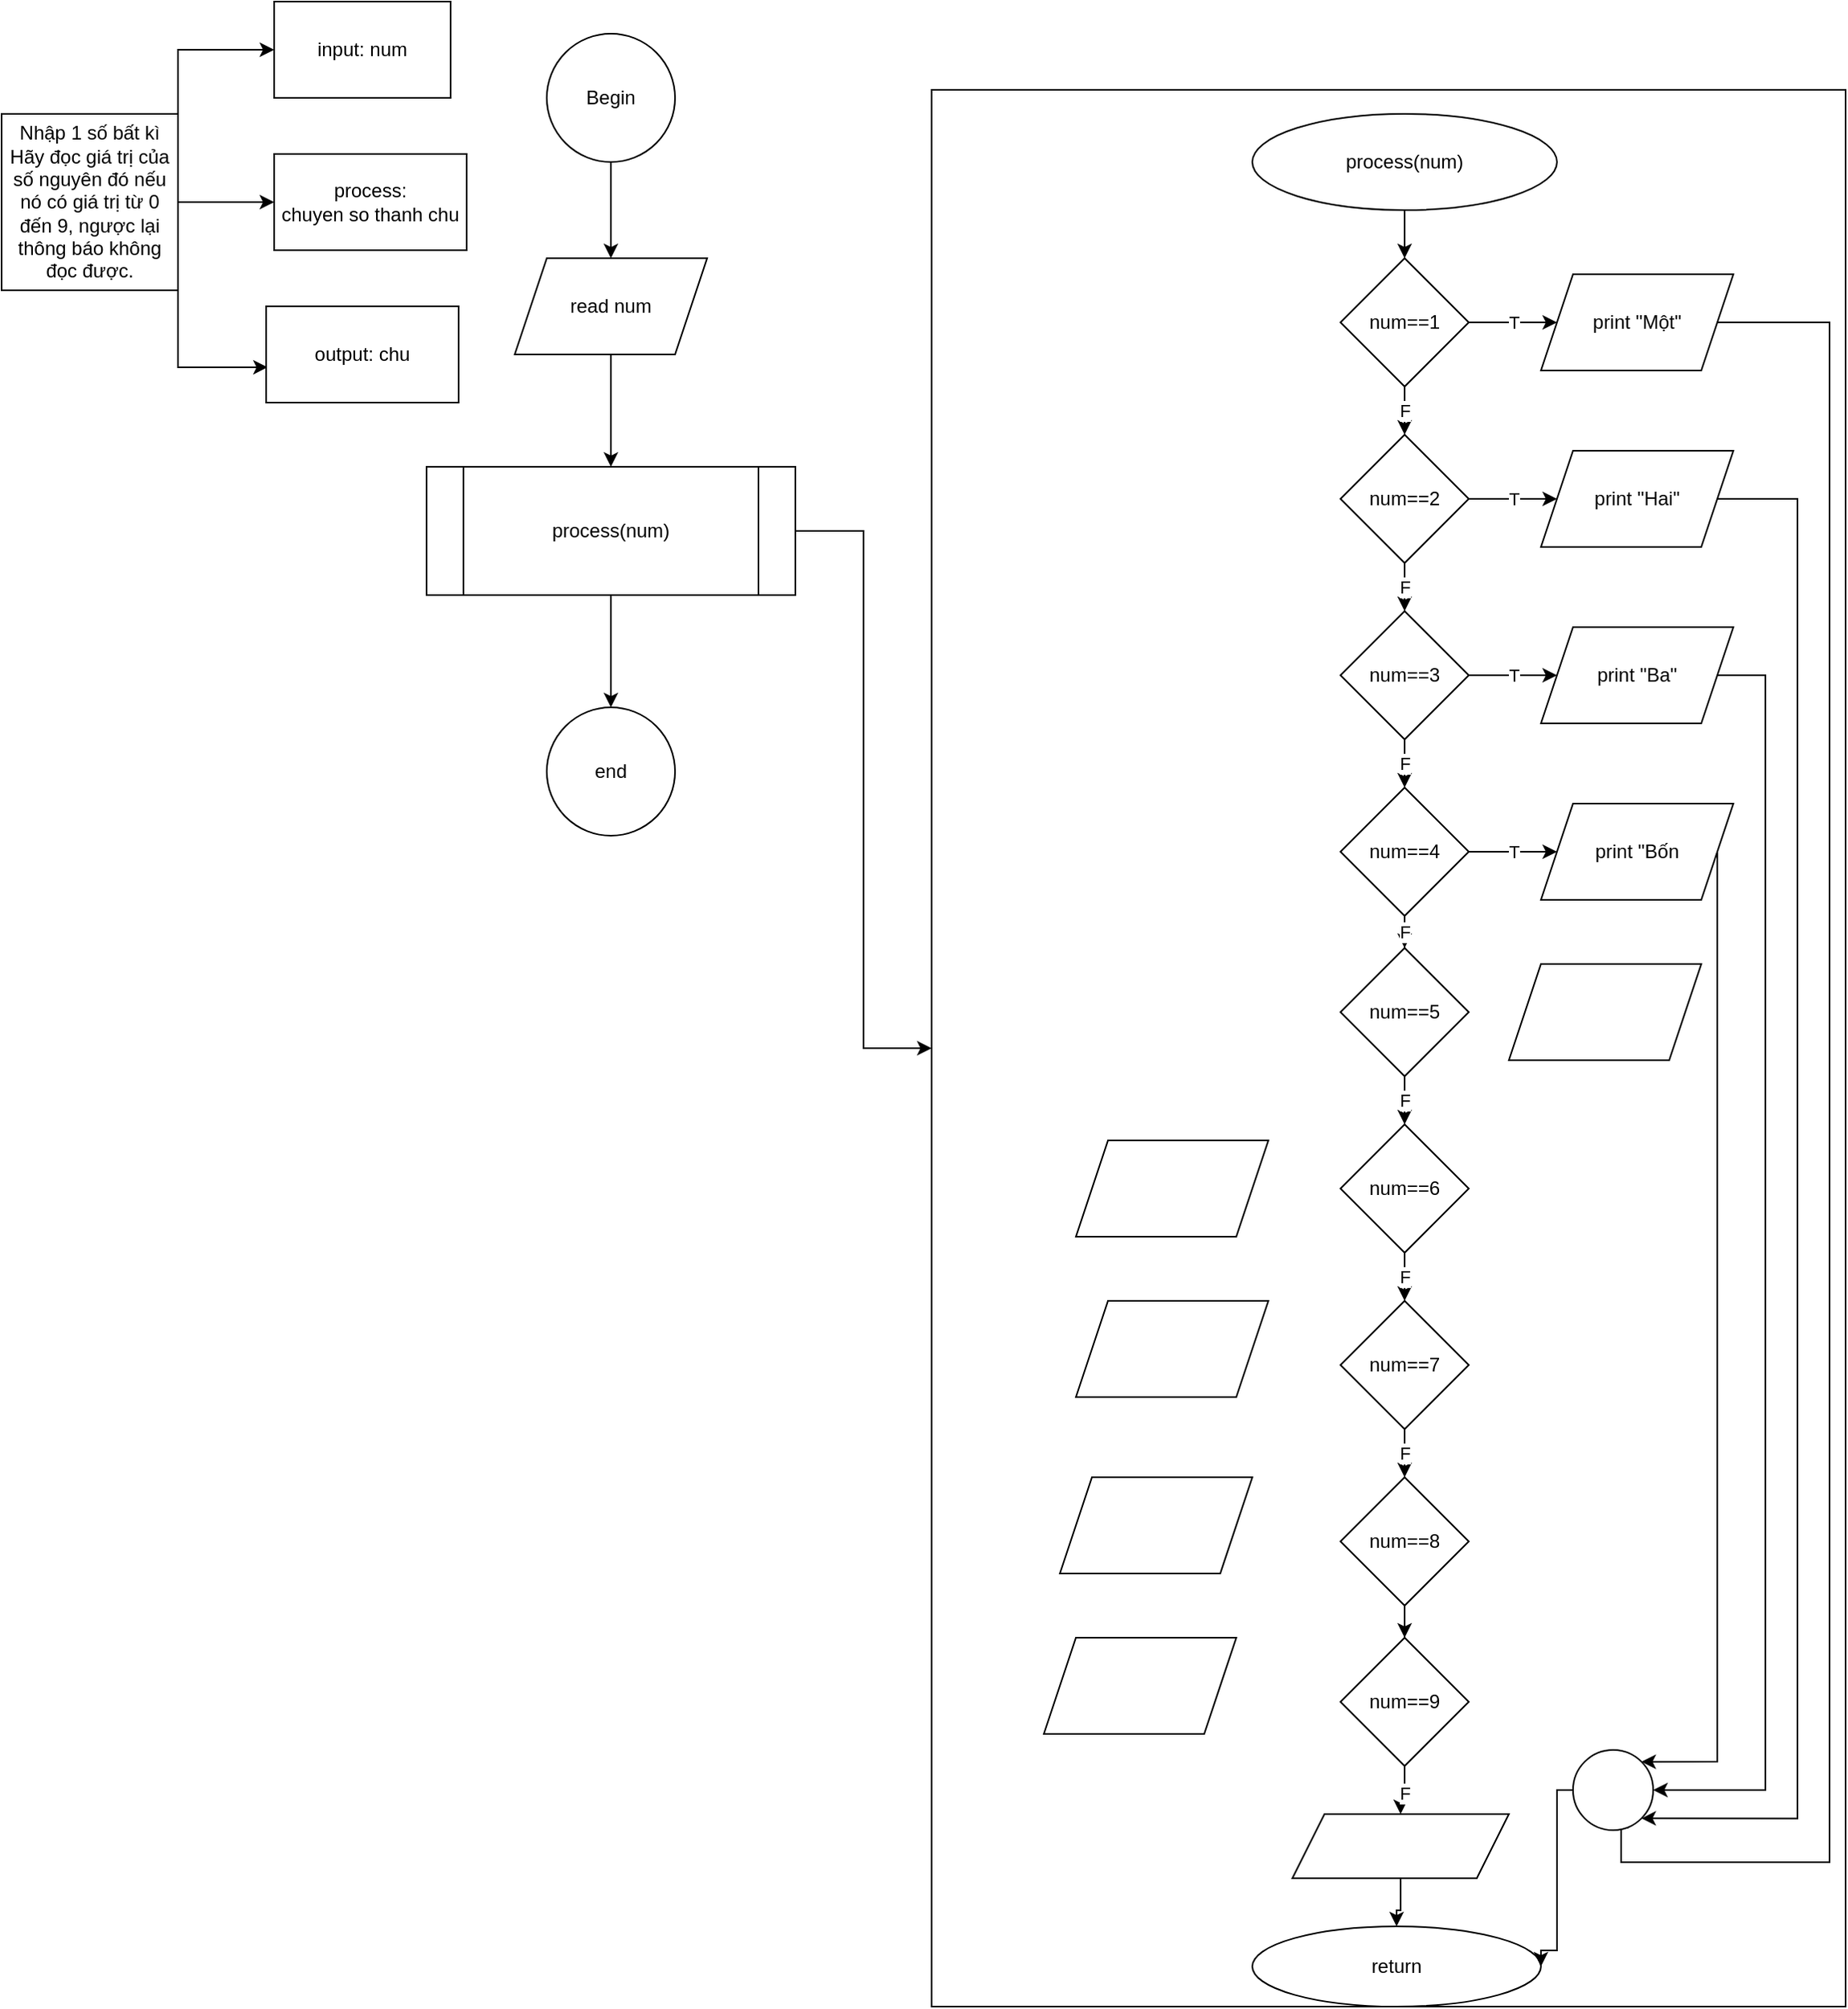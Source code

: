 <mxfile version="21.1.2" type="device">
  <diagram name="Page-1" id="lH0raCrpAk4Ikr6hAGnO">
    <mxGraphModel dx="1179" dy="571" grid="1" gridSize="10" guides="1" tooltips="1" connect="1" arrows="1" fold="1" page="1" pageScale="1" pageWidth="850" pageHeight="1100" math="0" shadow="0">
      <root>
        <mxCell id="0" />
        <mxCell id="1" parent="0" />
        <mxCell id="sr0IAIGd1PWn5QzDEMZJ-6" style="edgeStyle=orthogonalEdgeStyle;rounded=0;orthogonalLoop=1;jettySize=auto;html=1;" parent="1" source="sr0IAIGd1PWn5QzDEMZJ-2" target="sr0IAIGd1PWn5QzDEMZJ-5" edge="1">
          <mxGeometry relative="1" as="geometry" />
        </mxCell>
        <mxCell id="sr0IAIGd1PWn5QzDEMZJ-2" value="Begin" style="ellipse;whiteSpace=wrap;html=1;aspect=fixed;" parent="1" vertex="1">
          <mxGeometry x="370" y="30" width="80" height="80" as="geometry" />
        </mxCell>
        <mxCell id="sr0IAIGd1PWn5QzDEMZJ-3" value="end" style="ellipse;whiteSpace=wrap;html=1;aspect=fixed;" parent="1" vertex="1">
          <mxGeometry x="370" y="450" width="80" height="80" as="geometry" />
        </mxCell>
        <mxCell id="sr0IAIGd1PWn5QzDEMZJ-7" style="edgeStyle=orthogonalEdgeStyle;rounded=0;orthogonalLoop=1;jettySize=auto;html=1;entryX=0.5;entryY=0;entryDx=0;entryDy=0;" parent="1" source="sr0IAIGd1PWn5QzDEMZJ-5" target="Bd2AANA1cdy4y1jRVgbY-1" edge="1">
          <mxGeometry relative="1" as="geometry">
            <mxPoint x="410" y="290" as="targetPoint" />
          </mxGeometry>
        </mxCell>
        <mxCell id="sr0IAIGd1PWn5QzDEMZJ-5" value="read num" style="shape=parallelogram;perimeter=parallelogramPerimeter;whiteSpace=wrap;html=1;fixedSize=1;" parent="1" vertex="1">
          <mxGeometry x="350" y="170" width="120" height="60" as="geometry" />
        </mxCell>
        <mxCell id="sr0IAIGd1PWn5QzDEMZJ-51" style="edgeStyle=orthogonalEdgeStyle;rounded=0;orthogonalLoop=1;jettySize=auto;html=1;exitX=1;exitY=0;exitDx=0;exitDy=0;entryX=0;entryY=0.5;entryDx=0;entryDy=0;" parent="1" source="sr0IAIGd1PWn5QzDEMZJ-21" target="sr0IAIGd1PWn5QzDEMZJ-52" edge="1">
          <mxGeometry relative="1" as="geometry">
            <mxPoint x="200" y="60" as="targetPoint" />
            <Array as="points">
              <mxPoint x="140" y="40" />
            </Array>
          </mxGeometry>
        </mxCell>
        <mxCell id="sr0IAIGd1PWn5QzDEMZJ-54" style="edgeStyle=orthogonalEdgeStyle;rounded=0;orthogonalLoop=1;jettySize=auto;html=1;entryX=0.008;entryY=0.633;entryDx=0;entryDy=0;entryPerimeter=0;" parent="1" source="sr0IAIGd1PWn5QzDEMZJ-21" target="sr0IAIGd1PWn5QzDEMZJ-53" edge="1">
          <mxGeometry relative="1" as="geometry">
            <Array as="points">
              <mxPoint x="140" y="238" />
            </Array>
          </mxGeometry>
        </mxCell>
        <mxCell id="sr0IAIGd1PWn5QzDEMZJ-56" style="edgeStyle=orthogonalEdgeStyle;rounded=0;orthogonalLoop=1;jettySize=auto;html=1;" parent="1" source="sr0IAIGd1PWn5QzDEMZJ-21" target="sr0IAIGd1PWn5QzDEMZJ-55" edge="1">
          <mxGeometry relative="1" as="geometry" />
        </mxCell>
        <mxCell id="sr0IAIGd1PWn5QzDEMZJ-21" value="&lt;div&gt;Nhập 1 số bất kì&lt;/div&gt;&lt;div&gt;Hãy đọc giá trị của số nguyên đó nếu nó có giá trị từ 0 đến 9, ngược lại thông báo không đọc được.&lt;/div&gt;" style="whiteSpace=wrap;html=1;aspect=fixed;" parent="1" vertex="1">
          <mxGeometry x="30" y="80" width="110" height="110" as="geometry" />
        </mxCell>
        <mxCell id="sr0IAIGd1PWn5QzDEMZJ-48" style="edgeStyle=orthogonalEdgeStyle;rounded=0;orthogonalLoop=1;jettySize=auto;html=1;exitX=0.5;exitY=1;exitDx=0;exitDy=0;" parent="1" edge="1">
          <mxGeometry relative="1" as="geometry">
            <mxPoint x="410" y="820" as="sourcePoint" />
            <mxPoint x="410" y="820" as="targetPoint" />
          </mxGeometry>
        </mxCell>
        <mxCell id="sr0IAIGd1PWn5QzDEMZJ-52" value="input: num" style="rounded=0;whiteSpace=wrap;html=1;" parent="1" vertex="1">
          <mxGeometry x="200" y="10" width="110" height="60" as="geometry" />
        </mxCell>
        <mxCell id="sr0IAIGd1PWn5QzDEMZJ-53" value="output: chu" style="rounded=0;whiteSpace=wrap;html=1;" parent="1" vertex="1">
          <mxGeometry x="195" y="200" width="120" height="60" as="geometry" />
        </mxCell>
        <mxCell id="sr0IAIGd1PWn5QzDEMZJ-55" value="process:&lt;br&gt;chuyen so thanh chu" style="rounded=0;whiteSpace=wrap;html=1;" parent="1" vertex="1">
          <mxGeometry x="200" y="105" width="120" height="60" as="geometry" />
        </mxCell>
        <mxCell id="Bd2AANA1cdy4y1jRVgbY-5" value="" style="edgeStyle=orthogonalEdgeStyle;rounded=0;orthogonalLoop=1;jettySize=auto;html=1;" edge="1" parent="1" source="Bd2AANA1cdy4y1jRVgbY-1" target="Bd2AANA1cdy4y1jRVgbY-4">
          <mxGeometry relative="1" as="geometry" />
        </mxCell>
        <mxCell id="Bd2AANA1cdy4y1jRVgbY-11" style="edgeStyle=orthogonalEdgeStyle;rounded=0;orthogonalLoop=1;jettySize=auto;html=1;" edge="1" parent="1" source="Bd2AANA1cdy4y1jRVgbY-1" target="sr0IAIGd1PWn5QzDEMZJ-3">
          <mxGeometry relative="1" as="geometry" />
        </mxCell>
        <mxCell id="Bd2AANA1cdy4y1jRVgbY-1" value="process(num)" style="shape=process;whiteSpace=wrap;html=1;backgroundOutline=1;" vertex="1" parent="1">
          <mxGeometry x="295" y="300" width="230" height="80" as="geometry" />
        </mxCell>
        <mxCell id="Bd2AANA1cdy4y1jRVgbY-4" value="" style="whiteSpace=wrap;html=1;" vertex="1" parent="1">
          <mxGeometry x="610" y="65" width="570" height="1195" as="geometry" />
        </mxCell>
        <mxCell id="Bd2AANA1cdy4y1jRVgbY-14" value="" style="edgeStyle=orthogonalEdgeStyle;rounded=0;orthogonalLoop=1;jettySize=auto;html=1;" edge="1" parent="1" source="Bd2AANA1cdy4y1jRVgbY-6" target="Bd2AANA1cdy4y1jRVgbY-13">
          <mxGeometry relative="1" as="geometry" />
        </mxCell>
        <mxCell id="Bd2AANA1cdy4y1jRVgbY-6" value="process(num)" style="ellipse;whiteSpace=wrap;html=1;" vertex="1" parent="1">
          <mxGeometry x="810" y="80" width="190" height="60" as="geometry" />
        </mxCell>
        <mxCell id="Bd2AANA1cdy4y1jRVgbY-7" value="return" style="ellipse;whiteSpace=wrap;html=1;" vertex="1" parent="1">
          <mxGeometry x="810" y="1210" width="180" height="50" as="geometry" />
        </mxCell>
        <mxCell id="Bd2AANA1cdy4y1jRVgbY-16" value="T" style="edgeStyle=orthogonalEdgeStyle;rounded=0;orthogonalLoop=1;jettySize=auto;html=1;" edge="1" parent="1" source="Bd2AANA1cdy4y1jRVgbY-13" target="Bd2AANA1cdy4y1jRVgbY-15">
          <mxGeometry relative="1" as="geometry" />
        </mxCell>
        <mxCell id="Bd2AANA1cdy4y1jRVgbY-20" value="F" style="edgeStyle=orthogonalEdgeStyle;rounded=0;orthogonalLoop=1;jettySize=auto;html=1;" edge="1" parent="1" source="Bd2AANA1cdy4y1jRVgbY-13" target="Bd2AANA1cdy4y1jRVgbY-19">
          <mxGeometry relative="1" as="geometry" />
        </mxCell>
        <mxCell id="Bd2AANA1cdy4y1jRVgbY-13" value="num==1" style="rhombus;whiteSpace=wrap;html=1;" vertex="1" parent="1">
          <mxGeometry x="865" y="170" width="80" height="80" as="geometry" />
        </mxCell>
        <mxCell id="Bd2AANA1cdy4y1jRVgbY-40" style="edgeStyle=orthogonalEdgeStyle;rounded=0;orthogonalLoop=1;jettySize=auto;html=1;entryX=0.6;entryY=0.8;entryDx=0;entryDy=0;entryPerimeter=0;" edge="1" parent="1" source="Bd2AANA1cdy4y1jRVgbY-15" target="Bd2AANA1cdy4y1jRVgbY-50">
          <mxGeometry relative="1" as="geometry">
            <Array as="points">
              <mxPoint x="1170" y="210" />
              <mxPoint x="1170" y="1170" />
              <mxPoint x="1040" y="1170" />
            </Array>
          </mxGeometry>
        </mxCell>
        <mxCell id="Bd2AANA1cdy4y1jRVgbY-15" value="print &quot;Một&quot;" style="shape=parallelogram;perimeter=parallelogramPerimeter;whiteSpace=wrap;html=1;fixedSize=1;" vertex="1" parent="1">
          <mxGeometry x="990" y="180" width="120" height="60" as="geometry" />
        </mxCell>
        <mxCell id="Bd2AANA1cdy4y1jRVgbY-23" value="F" style="edgeStyle=orthogonalEdgeStyle;rounded=0;orthogonalLoop=1;jettySize=auto;html=1;" edge="1" parent="1" source="Bd2AANA1cdy4y1jRVgbY-19" target="Bd2AANA1cdy4y1jRVgbY-22">
          <mxGeometry relative="1" as="geometry" />
        </mxCell>
        <mxCell id="Bd2AANA1cdy4y1jRVgbY-30" value="T" style="edgeStyle=orthogonalEdgeStyle;rounded=0;orthogonalLoop=1;jettySize=auto;html=1;entryX=0;entryY=0.5;entryDx=0;entryDy=0;" edge="1" parent="1" source="Bd2AANA1cdy4y1jRVgbY-19" target="Bd2AANA1cdy4y1jRVgbY-29">
          <mxGeometry relative="1" as="geometry" />
        </mxCell>
        <mxCell id="Bd2AANA1cdy4y1jRVgbY-19" value="num==2" style="rhombus;whiteSpace=wrap;html=1;" vertex="1" parent="1">
          <mxGeometry x="865" y="280" width="80" height="80" as="geometry" />
        </mxCell>
        <mxCell id="Bd2AANA1cdy4y1jRVgbY-25" value="F" style="edgeStyle=orthogonalEdgeStyle;rounded=0;orthogonalLoop=1;jettySize=auto;html=1;" edge="1" parent="1" source="Bd2AANA1cdy4y1jRVgbY-22" target="Bd2AANA1cdy4y1jRVgbY-24">
          <mxGeometry relative="1" as="geometry" />
        </mxCell>
        <mxCell id="Bd2AANA1cdy4y1jRVgbY-34" value="T" style="edgeStyle=orthogonalEdgeStyle;rounded=0;orthogonalLoop=1;jettySize=auto;html=1;" edge="1" parent="1" source="Bd2AANA1cdy4y1jRVgbY-22" target="Bd2AANA1cdy4y1jRVgbY-32">
          <mxGeometry relative="1" as="geometry" />
        </mxCell>
        <mxCell id="Bd2AANA1cdy4y1jRVgbY-22" value="num==3" style="rhombus;whiteSpace=wrap;html=1;" vertex="1" parent="1">
          <mxGeometry x="865" y="390" width="80" height="80" as="geometry" />
        </mxCell>
        <mxCell id="Bd2AANA1cdy4y1jRVgbY-35" value="T" style="edgeStyle=orthogonalEdgeStyle;rounded=0;orthogonalLoop=1;jettySize=auto;html=1;" edge="1" parent="1" source="Bd2AANA1cdy4y1jRVgbY-24" target="Bd2AANA1cdy4y1jRVgbY-33">
          <mxGeometry relative="1" as="geometry" />
        </mxCell>
        <mxCell id="Bd2AANA1cdy4y1jRVgbY-43" value="F" style="edgeStyle=orthogonalEdgeStyle;rounded=0;orthogonalLoop=1;jettySize=auto;html=1;" edge="1" parent="1" source="Bd2AANA1cdy4y1jRVgbY-24" target="Bd2AANA1cdy4y1jRVgbY-42">
          <mxGeometry relative="1" as="geometry" />
        </mxCell>
        <mxCell id="Bd2AANA1cdy4y1jRVgbY-24" value="num==4" style="rhombus;whiteSpace=wrap;html=1;" vertex="1" parent="1">
          <mxGeometry x="865" y="500" width="80" height="80" as="geometry" />
        </mxCell>
        <mxCell id="Bd2AANA1cdy4y1jRVgbY-36" style="edgeStyle=orthogonalEdgeStyle;rounded=0;orthogonalLoop=1;jettySize=auto;html=1;entryX=1;entryY=1;entryDx=0;entryDy=0;" edge="1" parent="1" source="Bd2AANA1cdy4y1jRVgbY-29" target="Bd2AANA1cdy4y1jRVgbY-50">
          <mxGeometry relative="1" as="geometry">
            <Array as="points">
              <mxPoint x="1150" y="320" />
              <mxPoint x="1150" y="1143" />
            </Array>
          </mxGeometry>
        </mxCell>
        <mxCell id="Bd2AANA1cdy4y1jRVgbY-29" value="print &quot;Hai&quot;" style="shape=parallelogram;perimeter=parallelogramPerimeter;whiteSpace=wrap;html=1;fixedSize=1;" vertex="1" parent="1">
          <mxGeometry x="990" y="290" width="120" height="60" as="geometry" />
        </mxCell>
        <mxCell id="Bd2AANA1cdy4y1jRVgbY-37" style="edgeStyle=orthogonalEdgeStyle;rounded=0;orthogonalLoop=1;jettySize=auto;html=1;entryX=1;entryY=0.5;entryDx=0;entryDy=0;" edge="1" parent="1" source="Bd2AANA1cdy4y1jRVgbY-32" target="Bd2AANA1cdy4y1jRVgbY-50">
          <mxGeometry relative="1" as="geometry">
            <mxPoint x="970" y="1190" as="targetPoint" />
            <Array as="points">
              <mxPoint x="1130" y="430" />
              <mxPoint x="1130" y="1125" />
            </Array>
          </mxGeometry>
        </mxCell>
        <mxCell id="Bd2AANA1cdy4y1jRVgbY-32" value="print &quot;Ba&quot;" style="shape=parallelogram;perimeter=parallelogramPerimeter;whiteSpace=wrap;html=1;fixedSize=1;" vertex="1" parent="1">
          <mxGeometry x="990" y="400" width="120" height="60" as="geometry" />
        </mxCell>
        <mxCell id="Bd2AANA1cdy4y1jRVgbY-41" style="edgeStyle=orthogonalEdgeStyle;rounded=0;orthogonalLoop=1;jettySize=auto;html=1;entryX=1;entryY=0;entryDx=0;entryDy=0;" edge="1" parent="1" source="Bd2AANA1cdy4y1jRVgbY-33" target="Bd2AANA1cdy4y1jRVgbY-50">
          <mxGeometry relative="1" as="geometry">
            <Array as="points">
              <mxPoint x="1100" y="1107" />
            </Array>
          </mxGeometry>
        </mxCell>
        <mxCell id="Bd2AANA1cdy4y1jRVgbY-33" value="print &quot;Bốn" style="shape=parallelogram;perimeter=parallelogramPerimeter;whiteSpace=wrap;html=1;fixedSize=1;" vertex="1" parent="1">
          <mxGeometry x="990" y="510" width="120" height="60" as="geometry" />
        </mxCell>
        <mxCell id="Bd2AANA1cdy4y1jRVgbY-45" value="F" style="edgeStyle=orthogonalEdgeStyle;rounded=0;orthogonalLoop=1;jettySize=auto;html=1;" edge="1" parent="1" source="Bd2AANA1cdy4y1jRVgbY-42" target="Bd2AANA1cdy4y1jRVgbY-44">
          <mxGeometry relative="1" as="geometry" />
        </mxCell>
        <mxCell id="Bd2AANA1cdy4y1jRVgbY-42" value="num==5" style="rhombus;whiteSpace=wrap;html=1;" vertex="1" parent="1">
          <mxGeometry x="865" y="600" width="80" height="80" as="geometry" />
        </mxCell>
        <mxCell id="Bd2AANA1cdy4y1jRVgbY-47" value="F" style="edgeStyle=orthogonalEdgeStyle;rounded=0;orthogonalLoop=1;jettySize=auto;html=1;" edge="1" parent="1" source="Bd2AANA1cdy4y1jRVgbY-44" target="Bd2AANA1cdy4y1jRVgbY-46">
          <mxGeometry relative="1" as="geometry" />
        </mxCell>
        <mxCell id="Bd2AANA1cdy4y1jRVgbY-44" value="num==6" style="rhombus;whiteSpace=wrap;html=1;" vertex="1" parent="1">
          <mxGeometry x="865" y="710" width="80" height="80" as="geometry" />
        </mxCell>
        <mxCell id="Bd2AANA1cdy4y1jRVgbY-49" value="F" style="edgeStyle=orthogonalEdgeStyle;rounded=0;orthogonalLoop=1;jettySize=auto;html=1;" edge="1" parent="1" source="Bd2AANA1cdy4y1jRVgbY-46" target="Bd2AANA1cdy4y1jRVgbY-48">
          <mxGeometry relative="1" as="geometry" />
        </mxCell>
        <mxCell id="Bd2AANA1cdy4y1jRVgbY-46" value="num==7" style="rhombus;whiteSpace=wrap;html=1;" vertex="1" parent="1">
          <mxGeometry x="865" y="820" width="80" height="80" as="geometry" />
        </mxCell>
        <mxCell id="Bd2AANA1cdy4y1jRVgbY-58" value="" style="edgeStyle=orthogonalEdgeStyle;rounded=0;orthogonalLoop=1;jettySize=auto;html=1;" edge="1" parent="1" source="Bd2AANA1cdy4y1jRVgbY-48" target="Bd2AANA1cdy4y1jRVgbY-57">
          <mxGeometry relative="1" as="geometry" />
        </mxCell>
        <mxCell id="Bd2AANA1cdy4y1jRVgbY-48" value="num==8" style="rhombus;whiteSpace=wrap;html=1;" vertex="1" parent="1">
          <mxGeometry x="865" y="930" width="80" height="80" as="geometry" />
        </mxCell>
        <mxCell id="Bd2AANA1cdy4y1jRVgbY-51" style="edgeStyle=orthogonalEdgeStyle;rounded=0;orthogonalLoop=1;jettySize=auto;html=1;entryX=1;entryY=0.5;entryDx=0;entryDy=0;" edge="1" parent="1" source="Bd2AANA1cdy4y1jRVgbY-50" target="Bd2AANA1cdy4y1jRVgbY-7">
          <mxGeometry relative="1" as="geometry">
            <Array as="points">
              <mxPoint x="1000" y="1125" />
              <mxPoint x="1000" y="1225" />
            </Array>
          </mxGeometry>
        </mxCell>
        <mxCell id="Bd2AANA1cdy4y1jRVgbY-50" value="" style="ellipse;whiteSpace=wrap;html=1;aspect=fixed;" vertex="1" parent="1">
          <mxGeometry x="1010" y="1100" width="50" height="50" as="geometry" />
        </mxCell>
        <mxCell id="Bd2AANA1cdy4y1jRVgbY-52" value="" style="shape=parallelogram;perimeter=parallelogramPerimeter;whiteSpace=wrap;html=1;fixedSize=1;" vertex="1" parent="1">
          <mxGeometry x="970" y="610" width="120" height="60" as="geometry" />
        </mxCell>
        <mxCell id="Bd2AANA1cdy4y1jRVgbY-53" value="" style="shape=parallelogram;perimeter=parallelogramPerimeter;whiteSpace=wrap;html=1;fixedSize=1;" vertex="1" parent="1">
          <mxGeometry x="700" y="720" width="120" height="60" as="geometry" />
        </mxCell>
        <mxCell id="Bd2AANA1cdy4y1jRVgbY-54" value="" style="shape=parallelogram;perimeter=parallelogramPerimeter;whiteSpace=wrap;html=1;fixedSize=1;" vertex="1" parent="1">
          <mxGeometry x="700" y="820" width="120" height="60" as="geometry" />
        </mxCell>
        <mxCell id="Bd2AANA1cdy4y1jRVgbY-55" value="" style="shape=parallelogram;perimeter=parallelogramPerimeter;whiteSpace=wrap;html=1;fixedSize=1;" vertex="1" parent="1">
          <mxGeometry x="690" y="930" width="120" height="60" as="geometry" />
        </mxCell>
        <mxCell id="Bd2AANA1cdy4y1jRVgbY-56" value="" style="shape=parallelogram;perimeter=parallelogramPerimeter;whiteSpace=wrap;html=1;fixedSize=1;" vertex="1" parent="1">
          <mxGeometry x="680" y="1030" width="120" height="60" as="geometry" />
        </mxCell>
        <mxCell id="Bd2AANA1cdy4y1jRVgbY-60" value="F" style="edgeStyle=orthogonalEdgeStyle;rounded=0;orthogonalLoop=1;jettySize=auto;html=1;" edge="1" parent="1" source="Bd2AANA1cdy4y1jRVgbY-57" target="Bd2AANA1cdy4y1jRVgbY-59">
          <mxGeometry relative="1" as="geometry" />
        </mxCell>
        <mxCell id="Bd2AANA1cdy4y1jRVgbY-57" value="num==9" style="rhombus;whiteSpace=wrap;html=1;" vertex="1" parent="1">
          <mxGeometry x="865" y="1030" width="80" height="80" as="geometry" />
        </mxCell>
        <mxCell id="Bd2AANA1cdy4y1jRVgbY-61" style="edgeStyle=orthogonalEdgeStyle;rounded=0;orthogonalLoop=1;jettySize=auto;html=1;entryX=0.5;entryY=0;entryDx=0;entryDy=0;" edge="1" parent="1" source="Bd2AANA1cdy4y1jRVgbY-59" target="Bd2AANA1cdy4y1jRVgbY-7">
          <mxGeometry relative="1" as="geometry" />
        </mxCell>
        <mxCell id="Bd2AANA1cdy4y1jRVgbY-59" value="" style="shape=parallelogram;perimeter=parallelogramPerimeter;whiteSpace=wrap;html=1;fixedSize=1;" vertex="1" parent="1">
          <mxGeometry x="835" y="1140" width="135" height="40" as="geometry" />
        </mxCell>
      </root>
    </mxGraphModel>
  </diagram>
</mxfile>
